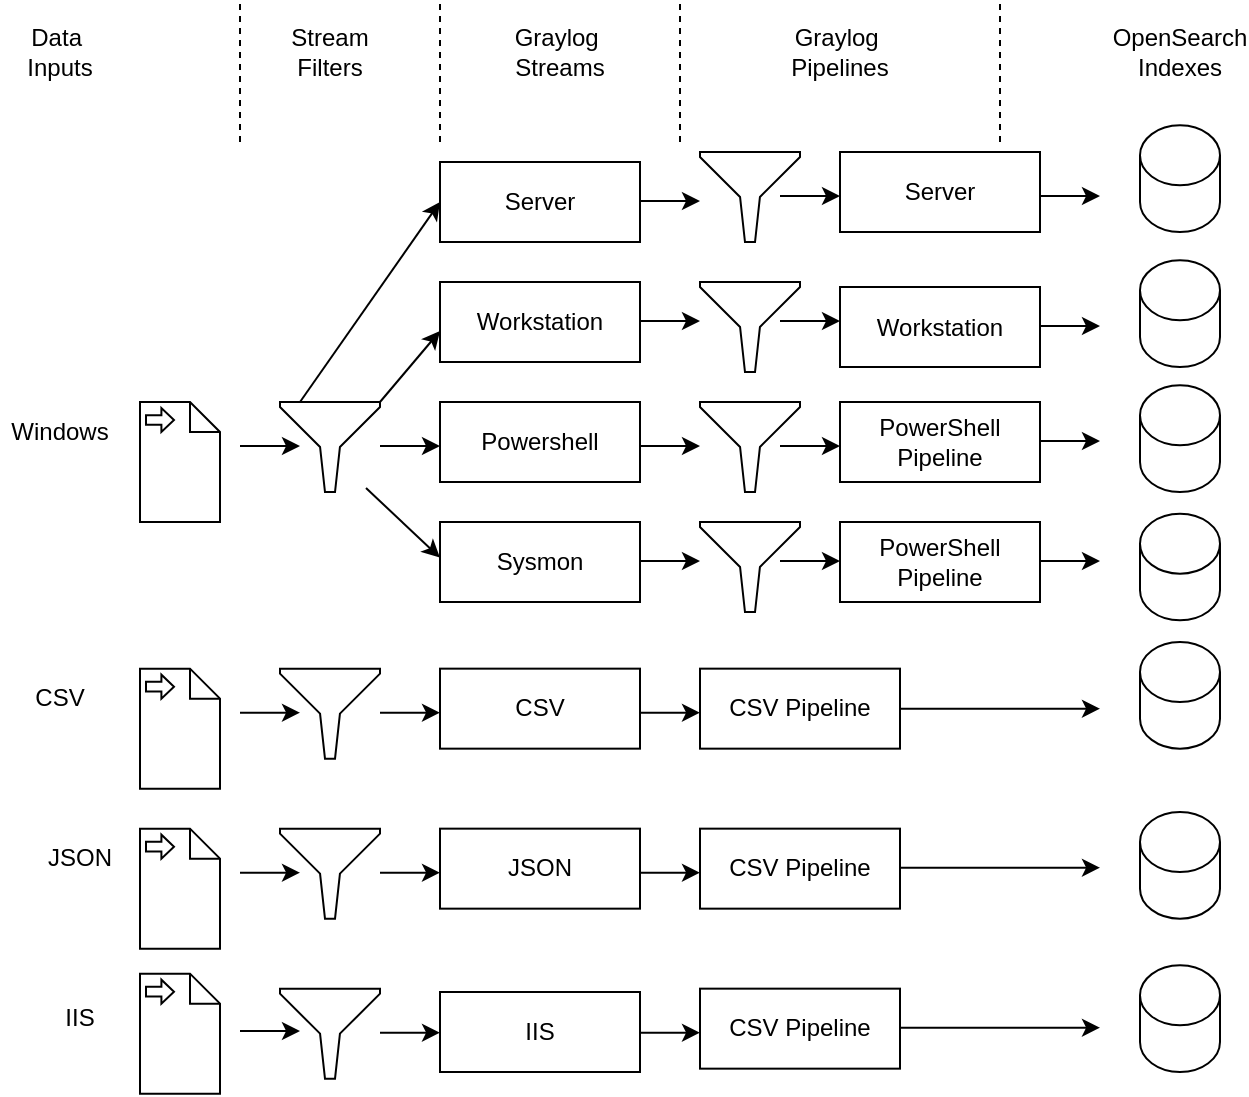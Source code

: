 <mxfile version="24.4.13" type="device">
  <diagram name="Page-1" id="p6KRbC_HjFGBbyENMxyc">
    <mxGraphModel dx="1434" dy="780" grid="1" gridSize="10" guides="1" tooltips="1" connect="1" arrows="1" fold="1" page="1" pageScale="1" pageWidth="827" pageHeight="1169" math="0" shadow="0">
      <root>
        <mxCell id="0" />
        <mxCell id="1" parent="0" />
        <mxCell id="Ccg2hkv3WtTaM1A1_1Fw-1" value="" style="shape=mxgraph.bpmn.data;labelPosition=center;verticalLabelPosition=bottom;align=center;verticalAlign=top;size=15;html=1;bpmnTransferType=input;" vertex="1" parent="1">
          <mxGeometry x="190" y="280" width="40" height="60" as="geometry" />
        </mxCell>
        <mxCell id="Ccg2hkv3WtTaM1A1_1Fw-2" value="Windows" style="text;html=1;align=center;verticalAlign=middle;whiteSpace=wrap;rounded=0;" vertex="1" parent="1">
          <mxGeometry x="120" y="280" width="60" height="30" as="geometry" />
        </mxCell>
        <mxCell id="Ccg2hkv3WtTaM1A1_1Fw-3" value="" style="shape=mxgraph.bpmn.data;labelPosition=center;verticalLabelPosition=bottom;align=center;verticalAlign=top;size=15;html=1;bpmnTransferType=input;" vertex="1" parent="1">
          <mxGeometry x="190" y="413.33" width="40" height="60" as="geometry" />
        </mxCell>
        <mxCell id="Ccg2hkv3WtTaM1A1_1Fw-4" value="" style="shape=mxgraph.bpmn.data;labelPosition=center;verticalLabelPosition=bottom;align=center;verticalAlign=top;size=15;html=1;bpmnTransferType=input;" vertex="1" parent="1">
          <mxGeometry x="190" y="493.33" width="40" height="60" as="geometry" />
        </mxCell>
        <mxCell id="Ccg2hkv3WtTaM1A1_1Fw-5" value="" style="shape=mxgraph.bpmn.data;labelPosition=center;verticalLabelPosition=bottom;align=center;verticalAlign=top;size=15;html=1;bpmnTransferType=input;" vertex="1" parent="1">
          <mxGeometry x="190" y="565.83" width="40" height="60" as="geometry" />
        </mxCell>
        <mxCell id="Ccg2hkv3WtTaM1A1_1Fw-6" value="CSV" style="text;html=1;align=center;verticalAlign=middle;whiteSpace=wrap;rounded=0;" vertex="1" parent="1">
          <mxGeometry x="120" y="413.33" width="60" height="30" as="geometry" />
        </mxCell>
        <mxCell id="Ccg2hkv3WtTaM1A1_1Fw-7" value="JSON" style="text;html=1;align=center;verticalAlign=middle;whiteSpace=wrap;rounded=0;" vertex="1" parent="1">
          <mxGeometry x="130" y="493.33" width="60" height="30" as="geometry" />
        </mxCell>
        <mxCell id="Ccg2hkv3WtTaM1A1_1Fw-8" value="IIS" style="text;html=1;align=center;verticalAlign=middle;whiteSpace=wrap;rounded=0;" vertex="1" parent="1">
          <mxGeometry x="130" y="573.33" width="60" height="30" as="geometry" />
        </mxCell>
        <mxCell id="Ccg2hkv3WtTaM1A1_1Fw-9" value="Data&amp;nbsp;&lt;div&gt;Inputs&lt;/div&gt;" style="text;html=1;align=center;verticalAlign=middle;whiteSpace=wrap;rounded=0;" vertex="1" parent="1">
          <mxGeometry x="120" y="90" width="60" height="30" as="geometry" />
        </mxCell>
        <mxCell id="Ccg2hkv3WtTaM1A1_1Fw-11" value="" style="shape=cylinder3;whiteSpace=wrap;html=1;boundedLbl=1;backgroundOutline=1;size=15;" vertex="1" parent="1">
          <mxGeometry x="690" y="400.0" width="40" height="53.33" as="geometry" />
        </mxCell>
        <mxCell id="Ccg2hkv3WtTaM1A1_1Fw-12" value="OpenSearch Indexes" style="text;html=1;align=center;verticalAlign=middle;whiteSpace=wrap;rounded=0;" vertex="1" parent="1">
          <mxGeometry x="680" y="90" width="60" height="30" as="geometry" />
        </mxCell>
        <mxCell id="Ccg2hkv3WtTaM1A1_1Fw-13" value="" style="sketch=0;aspect=fixed;pointerEvents=1;shadow=0;dashed=0;html=1;strokeColor=default;labelPosition=center;verticalLabelPosition=bottom;verticalAlign=top;align=center;fillColor=none;shape=mxgraph.mscae.enterprise.filter" vertex="1" parent="1">
          <mxGeometry x="260" y="280" width="50" height="45" as="geometry" />
        </mxCell>
        <mxCell id="Ccg2hkv3WtTaM1A1_1Fw-17" value="Powershell" style="rounded=0;whiteSpace=wrap;html=1;" vertex="1" parent="1">
          <mxGeometry x="340" y="280" width="100" height="40" as="geometry" />
        </mxCell>
        <mxCell id="Ccg2hkv3WtTaM1A1_1Fw-18" value="" style="sketch=0;aspect=fixed;pointerEvents=1;shadow=0;dashed=0;html=1;strokeColor=default;labelPosition=center;verticalLabelPosition=bottom;verticalAlign=top;align=center;fillColor=none;shape=mxgraph.mscae.enterprise.filter" vertex="1" parent="1">
          <mxGeometry x="260" y="493.33" width="50" height="45" as="geometry" />
        </mxCell>
        <mxCell id="Ccg2hkv3WtTaM1A1_1Fw-19" value="" style="sketch=0;aspect=fixed;pointerEvents=1;shadow=0;dashed=0;html=1;strokeColor=default;labelPosition=center;verticalLabelPosition=bottom;verticalAlign=top;align=center;fillColor=none;shape=mxgraph.mscae.enterprise.filter" vertex="1" parent="1">
          <mxGeometry x="260" y="413.33" width="50" height="45" as="geometry" />
        </mxCell>
        <mxCell id="Ccg2hkv3WtTaM1A1_1Fw-20" value="" style="sketch=0;aspect=fixed;pointerEvents=1;shadow=0;dashed=0;html=1;strokeColor=default;labelPosition=center;verticalLabelPosition=bottom;verticalAlign=top;align=center;fillColor=none;shape=mxgraph.mscae.enterprise.filter" vertex="1" parent="1">
          <mxGeometry x="260" y="573.33" width="50" height="45" as="geometry" />
        </mxCell>
        <mxCell id="Ccg2hkv3WtTaM1A1_1Fw-22" value="Server" style="rounded=0;whiteSpace=wrap;html=1;" vertex="1" parent="1">
          <mxGeometry x="340" y="160" width="100" height="40" as="geometry" />
        </mxCell>
        <mxCell id="Ccg2hkv3WtTaM1A1_1Fw-23" value="Workstation" style="rounded=0;whiteSpace=wrap;html=1;" vertex="1" parent="1">
          <mxGeometry x="340" y="220" width="100" height="40" as="geometry" />
        </mxCell>
        <mxCell id="Ccg2hkv3WtTaM1A1_1Fw-25" value="CSV" style="rounded=0;whiteSpace=wrap;html=1;" vertex="1" parent="1">
          <mxGeometry x="340" y="413.33" width="100" height="40" as="geometry" />
        </mxCell>
        <mxCell id="Ccg2hkv3WtTaM1A1_1Fw-26" value="JSON" style="rounded=0;whiteSpace=wrap;html=1;" vertex="1" parent="1">
          <mxGeometry x="340" y="493.33" width="100" height="40" as="geometry" />
        </mxCell>
        <mxCell id="Ccg2hkv3WtTaM1A1_1Fw-27" value="IIS" style="rounded=0;whiteSpace=wrap;html=1;" vertex="1" parent="1">
          <mxGeometry x="340" y="575" width="100" height="40" as="geometry" />
        </mxCell>
        <mxCell id="Ccg2hkv3WtTaM1A1_1Fw-28" value="" style="endArrow=classic;html=1;rounded=0;" edge="1" parent="1">
          <mxGeometry width="50" height="50" relative="1" as="geometry">
            <mxPoint x="240" y="302" as="sourcePoint" />
            <mxPoint x="270" y="302" as="targetPoint" />
          </mxGeometry>
        </mxCell>
        <mxCell id="Ccg2hkv3WtTaM1A1_1Fw-29" value="" style="endArrow=classic;html=1;rounded=0;" edge="1" parent="1">
          <mxGeometry width="50" height="50" relative="1" as="geometry">
            <mxPoint x="240" y="435.33" as="sourcePoint" />
            <mxPoint x="270" y="435.33" as="targetPoint" />
          </mxGeometry>
        </mxCell>
        <mxCell id="Ccg2hkv3WtTaM1A1_1Fw-30" value="" style="endArrow=classic;html=1;rounded=0;" edge="1" parent="1">
          <mxGeometry width="50" height="50" relative="1" as="geometry">
            <mxPoint x="240" y="515.33" as="sourcePoint" />
            <mxPoint x="270" y="515.33" as="targetPoint" />
          </mxGeometry>
        </mxCell>
        <mxCell id="Ccg2hkv3WtTaM1A1_1Fw-31" value="" style="endArrow=classic;html=1;rounded=0;" edge="1" parent="1">
          <mxGeometry width="50" height="50" relative="1" as="geometry">
            <mxPoint x="240" y="594.5" as="sourcePoint" />
            <mxPoint x="270" y="594.5" as="targetPoint" />
          </mxGeometry>
        </mxCell>
        <mxCell id="Ccg2hkv3WtTaM1A1_1Fw-32" value="" style="endArrow=classic;html=1;rounded=0;" edge="1" parent="1">
          <mxGeometry width="50" height="50" relative="1" as="geometry">
            <mxPoint x="310" y="302" as="sourcePoint" />
            <mxPoint x="340" y="302" as="targetPoint" />
          </mxGeometry>
        </mxCell>
        <mxCell id="Ccg2hkv3WtTaM1A1_1Fw-33" value="" style="endArrow=classic;html=1;rounded=0;" edge="1" parent="1">
          <mxGeometry width="50" height="50" relative="1" as="geometry">
            <mxPoint x="310" y="435.33" as="sourcePoint" />
            <mxPoint x="340" y="435.33" as="targetPoint" />
          </mxGeometry>
        </mxCell>
        <mxCell id="Ccg2hkv3WtTaM1A1_1Fw-34" value="" style="endArrow=classic;html=1;rounded=0;" edge="1" parent="1">
          <mxGeometry width="50" height="50" relative="1" as="geometry">
            <mxPoint x="310" y="515.33" as="sourcePoint" />
            <mxPoint x="340" y="515.33" as="targetPoint" />
          </mxGeometry>
        </mxCell>
        <mxCell id="Ccg2hkv3WtTaM1A1_1Fw-35" value="" style="endArrow=classic;html=1;rounded=0;" edge="1" parent="1">
          <mxGeometry width="50" height="50" relative="1" as="geometry">
            <mxPoint x="310" y="595.33" as="sourcePoint" />
            <mxPoint x="340" y="595.33" as="targetPoint" />
          </mxGeometry>
        </mxCell>
        <mxCell id="Ccg2hkv3WtTaM1A1_1Fw-36" value="" style="endArrow=classic;html=1;rounded=0;entryX=0;entryY=0.5;entryDx=0;entryDy=0;" edge="1" parent="1" target="Ccg2hkv3WtTaM1A1_1Fw-22">
          <mxGeometry width="50" height="50" relative="1" as="geometry">
            <mxPoint x="270" y="280" as="sourcePoint" />
            <mxPoint x="320" y="189.5" as="targetPoint" />
          </mxGeometry>
        </mxCell>
        <mxCell id="Ccg2hkv3WtTaM1A1_1Fw-37" value="" style="endArrow=classic;html=1;rounded=0;exitX=1;exitY=0;exitDx=0;exitDy=0;exitPerimeter=0;" edge="1" parent="1" source="Ccg2hkv3WtTaM1A1_1Fw-13">
          <mxGeometry width="50" height="50" relative="1" as="geometry">
            <mxPoint x="310" y="244.5" as="sourcePoint" />
            <mxPoint x="340" y="244.5" as="targetPoint" />
          </mxGeometry>
        </mxCell>
        <mxCell id="Ccg2hkv3WtTaM1A1_1Fw-38" value="" style="endArrow=classic;html=1;rounded=0;" edge="1" parent="1">
          <mxGeometry width="50" height="50" relative="1" as="geometry">
            <mxPoint x="440" y="435.33" as="sourcePoint" />
            <mxPoint x="470" y="435.33" as="targetPoint" />
          </mxGeometry>
        </mxCell>
        <mxCell id="Ccg2hkv3WtTaM1A1_1Fw-39" value="" style="endArrow=classic;html=1;rounded=0;" edge="1" parent="1">
          <mxGeometry width="50" height="50" relative="1" as="geometry">
            <mxPoint x="440" y="515.33" as="sourcePoint" />
            <mxPoint x="470" y="515.33" as="targetPoint" />
          </mxGeometry>
        </mxCell>
        <mxCell id="Ccg2hkv3WtTaM1A1_1Fw-40" value="" style="endArrow=classic;html=1;rounded=0;" edge="1" parent="1">
          <mxGeometry width="50" height="50" relative="1" as="geometry">
            <mxPoint x="440" y="595.33" as="sourcePoint" />
            <mxPoint x="470" y="595.33" as="targetPoint" />
          </mxGeometry>
        </mxCell>
        <mxCell id="Ccg2hkv3WtTaM1A1_1Fw-41" value="" style="endArrow=classic;html=1;rounded=0;" edge="1" parent="1">
          <mxGeometry width="50" height="50" relative="1" as="geometry">
            <mxPoint x="440" y="302" as="sourcePoint" />
            <mxPoint x="470" y="302" as="targetPoint" />
          </mxGeometry>
        </mxCell>
        <mxCell id="Ccg2hkv3WtTaM1A1_1Fw-42" value="" style="endArrow=classic;html=1;rounded=0;" edge="1" parent="1">
          <mxGeometry width="50" height="50" relative="1" as="geometry">
            <mxPoint x="440" y="239.5" as="sourcePoint" />
            <mxPoint x="470" y="239.5" as="targetPoint" />
          </mxGeometry>
        </mxCell>
        <mxCell id="Ccg2hkv3WtTaM1A1_1Fw-43" value="" style="endArrow=classic;html=1;rounded=0;" edge="1" parent="1">
          <mxGeometry width="50" height="50" relative="1" as="geometry">
            <mxPoint x="440" y="179.5" as="sourcePoint" />
            <mxPoint x="470" y="179.5" as="targetPoint" />
          </mxGeometry>
        </mxCell>
        <mxCell id="Ccg2hkv3WtTaM1A1_1Fw-45" value="Stream Filters" style="text;html=1;align=center;verticalAlign=middle;whiteSpace=wrap;rounded=0;" vertex="1" parent="1">
          <mxGeometry x="255" y="90" width="60" height="30" as="geometry" />
        </mxCell>
        <mxCell id="Ccg2hkv3WtTaM1A1_1Fw-46" value="Graylog&amp;nbsp;&lt;div&gt;Streams&lt;/div&gt;" style="text;html=1;align=center;verticalAlign=middle;whiteSpace=wrap;rounded=0;" vertex="1" parent="1">
          <mxGeometry x="370" y="90" width="60" height="30" as="geometry" />
        </mxCell>
        <mxCell id="Ccg2hkv3WtTaM1A1_1Fw-47" value="CSV Pipeline" style="rounded=0;whiteSpace=wrap;html=1;" vertex="1" parent="1">
          <mxGeometry x="470" y="493.33" width="100" height="40" as="geometry" />
        </mxCell>
        <mxCell id="Ccg2hkv3WtTaM1A1_1Fw-48" value="CSV Pipeline" style="rounded=0;whiteSpace=wrap;html=1;" vertex="1" parent="1">
          <mxGeometry x="470" y="413.33" width="100" height="40" as="geometry" />
        </mxCell>
        <mxCell id="Ccg2hkv3WtTaM1A1_1Fw-49" value="PowerShell Pipeline" style="rounded=0;whiteSpace=wrap;html=1;" vertex="1" parent="1">
          <mxGeometry x="540" y="280" width="100" height="40" as="geometry" />
        </mxCell>
        <mxCell id="Ccg2hkv3WtTaM1A1_1Fw-50" value="Workstation" style="rounded=0;whiteSpace=wrap;html=1;" vertex="1" parent="1">
          <mxGeometry x="540" y="222.5" width="100" height="40" as="geometry" />
        </mxCell>
        <mxCell id="Ccg2hkv3WtTaM1A1_1Fw-51" value="Server" style="rounded=0;whiteSpace=wrap;html=1;" vertex="1" parent="1">
          <mxGeometry x="540" y="155" width="100" height="40" as="geometry" />
        </mxCell>
        <mxCell id="Ccg2hkv3WtTaM1A1_1Fw-52" value="Graylog&amp;nbsp;&lt;div&gt;Pipelines&lt;/div&gt;" style="text;html=1;align=center;verticalAlign=middle;whiteSpace=wrap;rounded=0;" vertex="1" parent="1">
          <mxGeometry x="510" y="90" width="60" height="30" as="geometry" />
        </mxCell>
        <mxCell id="Ccg2hkv3WtTaM1A1_1Fw-53" value="" style="sketch=0;aspect=fixed;pointerEvents=1;shadow=0;dashed=0;html=1;strokeColor=default;labelPosition=center;verticalLabelPosition=bottom;verticalAlign=top;align=center;fillColor=none;shape=mxgraph.mscae.enterprise.filter" vertex="1" parent="1">
          <mxGeometry x="470" y="155" width="50" height="45" as="geometry" />
        </mxCell>
        <mxCell id="Ccg2hkv3WtTaM1A1_1Fw-55" value="" style="sketch=0;aspect=fixed;pointerEvents=1;shadow=0;dashed=0;html=1;strokeColor=default;labelPosition=center;verticalLabelPosition=bottom;verticalAlign=top;align=center;fillColor=none;shape=mxgraph.mscae.enterprise.filter" vertex="1" parent="1">
          <mxGeometry x="470" y="220" width="50" height="45" as="geometry" />
        </mxCell>
        <mxCell id="Ccg2hkv3WtTaM1A1_1Fw-56" value="" style="sketch=0;aspect=fixed;pointerEvents=1;shadow=0;dashed=0;html=1;strokeColor=default;labelPosition=center;verticalLabelPosition=bottom;verticalAlign=top;align=center;fillColor=none;shape=mxgraph.mscae.enterprise.filter" vertex="1" parent="1">
          <mxGeometry x="470" y="280" width="50" height="45" as="geometry" />
        </mxCell>
        <mxCell id="Ccg2hkv3WtTaM1A1_1Fw-57" value="" style="endArrow=classic;html=1;rounded=0;" edge="1" parent="1">
          <mxGeometry width="50" height="50" relative="1" as="geometry">
            <mxPoint x="510" y="177" as="sourcePoint" />
            <mxPoint x="540" y="177" as="targetPoint" />
          </mxGeometry>
        </mxCell>
        <mxCell id="Ccg2hkv3WtTaM1A1_1Fw-58" value="" style="endArrow=classic;html=1;rounded=0;" edge="1" parent="1">
          <mxGeometry width="50" height="50" relative="1" as="geometry">
            <mxPoint x="510" y="239.5" as="sourcePoint" />
            <mxPoint x="540" y="239.5" as="targetPoint" />
          </mxGeometry>
        </mxCell>
        <mxCell id="Ccg2hkv3WtTaM1A1_1Fw-59" value="" style="endArrow=classic;html=1;rounded=0;" edge="1" parent="1">
          <mxGeometry width="50" height="50" relative="1" as="geometry">
            <mxPoint x="510" y="302" as="sourcePoint" />
            <mxPoint x="540" y="302" as="targetPoint" />
          </mxGeometry>
        </mxCell>
        <mxCell id="Ccg2hkv3WtTaM1A1_1Fw-60" value="" style="shape=cylinder3;whiteSpace=wrap;html=1;boundedLbl=1;backgroundOutline=1;size=15;" vertex="1" parent="1">
          <mxGeometry x="690" y="141.67" width="40" height="53.33" as="geometry" />
        </mxCell>
        <mxCell id="Ccg2hkv3WtTaM1A1_1Fw-61" value="" style="shape=cylinder3;whiteSpace=wrap;html=1;boundedLbl=1;backgroundOutline=1;size=15;" vertex="1" parent="1">
          <mxGeometry x="690" y="209.17" width="40" height="53.33" as="geometry" />
        </mxCell>
        <mxCell id="Ccg2hkv3WtTaM1A1_1Fw-62" value="" style="shape=cylinder3;whiteSpace=wrap;html=1;boundedLbl=1;backgroundOutline=1;size=15;" vertex="1" parent="1">
          <mxGeometry x="690" y="271.67" width="40" height="53.33" as="geometry" />
        </mxCell>
        <mxCell id="Ccg2hkv3WtTaM1A1_1Fw-63" value="" style="shape=cylinder3;whiteSpace=wrap;html=1;boundedLbl=1;backgroundOutline=1;size=15;" vertex="1" parent="1">
          <mxGeometry x="690" y="485" width="40" height="53.33" as="geometry" />
        </mxCell>
        <mxCell id="Ccg2hkv3WtTaM1A1_1Fw-64" value="" style="shape=cylinder3;whiteSpace=wrap;html=1;boundedLbl=1;backgroundOutline=1;size=15;" vertex="1" parent="1">
          <mxGeometry x="690" y="561.66" width="40" height="53.33" as="geometry" />
        </mxCell>
        <mxCell id="Ccg2hkv3WtTaM1A1_1Fw-65" value="CSV Pipeline" style="rounded=0;whiteSpace=wrap;html=1;" vertex="1" parent="1">
          <mxGeometry x="470" y="573.33" width="100" height="40" as="geometry" />
        </mxCell>
        <mxCell id="Ccg2hkv3WtTaM1A1_1Fw-66" value="" style="endArrow=classic;html=1;rounded=0;" edge="1" parent="1">
          <mxGeometry width="50" height="50" relative="1" as="geometry">
            <mxPoint x="640" y="177" as="sourcePoint" />
            <mxPoint x="670" y="177" as="targetPoint" />
          </mxGeometry>
        </mxCell>
        <mxCell id="Ccg2hkv3WtTaM1A1_1Fw-67" value="" style="endArrow=classic;html=1;rounded=0;" edge="1" parent="1">
          <mxGeometry width="50" height="50" relative="1" as="geometry">
            <mxPoint x="640" y="242" as="sourcePoint" />
            <mxPoint x="670" y="242" as="targetPoint" />
          </mxGeometry>
        </mxCell>
        <mxCell id="Ccg2hkv3WtTaM1A1_1Fw-68" value="" style="endArrow=classic;html=1;rounded=0;" edge="1" parent="1">
          <mxGeometry width="50" height="50" relative="1" as="geometry">
            <mxPoint x="640" y="299.5" as="sourcePoint" />
            <mxPoint x="670" y="299.5" as="targetPoint" />
          </mxGeometry>
        </mxCell>
        <mxCell id="Ccg2hkv3WtTaM1A1_1Fw-69" value="" style="endArrow=classic;html=1;rounded=0;exitX=1;exitY=0.5;exitDx=0;exitDy=0;" edge="1" parent="1" source="Ccg2hkv3WtTaM1A1_1Fw-48">
          <mxGeometry width="50" height="50" relative="1" as="geometry">
            <mxPoint x="610" y="363.33" as="sourcePoint" />
            <mxPoint x="670" y="433.33" as="targetPoint" />
          </mxGeometry>
        </mxCell>
        <mxCell id="Ccg2hkv3WtTaM1A1_1Fw-70" value="" style="endArrow=classic;html=1;rounded=0;exitX=1;exitY=0.5;exitDx=0;exitDy=0;" edge="1" parent="1">
          <mxGeometry width="50" height="50" relative="1" as="geometry">
            <mxPoint x="570" y="512.83" as="sourcePoint" />
            <mxPoint x="670" y="512.83" as="targetPoint" />
          </mxGeometry>
        </mxCell>
        <mxCell id="Ccg2hkv3WtTaM1A1_1Fw-71" value="" style="endArrow=classic;html=1;rounded=0;exitX=1;exitY=0.5;exitDx=0;exitDy=0;" edge="1" parent="1">
          <mxGeometry width="50" height="50" relative="1" as="geometry">
            <mxPoint x="570" y="592.83" as="sourcePoint" />
            <mxPoint x="670" y="592.83" as="targetPoint" />
          </mxGeometry>
        </mxCell>
        <mxCell id="Ccg2hkv3WtTaM1A1_1Fw-72" value="" style="endArrow=none;dashed=1;html=1;rounded=0;" edge="1" parent="1">
          <mxGeometry width="50" height="50" relative="1" as="geometry">
            <mxPoint x="240" y="150" as="sourcePoint" />
            <mxPoint x="240" y="80" as="targetPoint" />
          </mxGeometry>
        </mxCell>
        <mxCell id="Ccg2hkv3WtTaM1A1_1Fw-73" value="" style="endArrow=none;dashed=1;html=1;rounded=0;" edge="1" parent="1">
          <mxGeometry width="50" height="50" relative="1" as="geometry">
            <mxPoint x="340" y="150" as="sourcePoint" />
            <mxPoint x="340" y="80" as="targetPoint" />
          </mxGeometry>
        </mxCell>
        <mxCell id="Ccg2hkv3WtTaM1A1_1Fw-74" value="" style="endArrow=none;dashed=1;html=1;rounded=0;" edge="1" parent="1">
          <mxGeometry width="50" height="50" relative="1" as="geometry">
            <mxPoint x="460" y="150" as="sourcePoint" />
            <mxPoint x="460" y="80" as="targetPoint" />
          </mxGeometry>
        </mxCell>
        <mxCell id="Ccg2hkv3WtTaM1A1_1Fw-75" value="" style="endArrow=none;dashed=1;html=1;rounded=0;" edge="1" parent="1">
          <mxGeometry width="50" height="50" relative="1" as="geometry">
            <mxPoint x="620" y="150" as="sourcePoint" />
            <mxPoint x="620" y="80" as="targetPoint" />
          </mxGeometry>
        </mxCell>
        <mxCell id="Ccg2hkv3WtTaM1A1_1Fw-76" value="Sysmon" style="rounded=0;whiteSpace=wrap;html=1;" vertex="1" parent="1">
          <mxGeometry x="340" y="340" width="100" height="40" as="geometry" />
        </mxCell>
        <mxCell id="Ccg2hkv3WtTaM1A1_1Fw-77" value="" style="endArrow=classic;html=1;rounded=0;" edge="1" parent="1">
          <mxGeometry width="50" height="50" relative="1" as="geometry">
            <mxPoint x="640" y="359.5" as="sourcePoint" />
            <mxPoint x="670" y="359.5" as="targetPoint" />
          </mxGeometry>
        </mxCell>
        <mxCell id="Ccg2hkv3WtTaM1A1_1Fw-78" value="" style="endArrow=classic;html=1;rounded=0;" edge="1" parent="1">
          <mxGeometry width="50" height="50" relative="1" as="geometry">
            <mxPoint x="510" y="359.5" as="sourcePoint" />
            <mxPoint x="540" y="359.5" as="targetPoint" />
          </mxGeometry>
        </mxCell>
        <mxCell id="Ccg2hkv3WtTaM1A1_1Fw-79" value="" style="endArrow=classic;html=1;rounded=0;" edge="1" parent="1">
          <mxGeometry width="50" height="50" relative="1" as="geometry">
            <mxPoint x="440" y="359.5" as="sourcePoint" />
            <mxPoint x="470" y="359.5" as="targetPoint" />
          </mxGeometry>
        </mxCell>
        <mxCell id="Ccg2hkv3WtTaM1A1_1Fw-80" value="" style="sketch=0;aspect=fixed;pointerEvents=1;shadow=0;dashed=0;html=1;strokeColor=default;labelPosition=center;verticalLabelPosition=bottom;verticalAlign=top;align=center;fillColor=none;shape=mxgraph.mscae.enterprise.filter" vertex="1" parent="1">
          <mxGeometry x="470" y="340" width="50" height="45" as="geometry" />
        </mxCell>
        <mxCell id="Ccg2hkv3WtTaM1A1_1Fw-81" value="PowerShell Pipeline" style="rounded=0;whiteSpace=wrap;html=1;" vertex="1" parent="1">
          <mxGeometry x="540" y="340" width="100" height="40" as="geometry" />
        </mxCell>
        <mxCell id="Ccg2hkv3WtTaM1A1_1Fw-82" value="" style="shape=cylinder3;whiteSpace=wrap;html=1;boundedLbl=1;backgroundOutline=1;size=15;" vertex="1" parent="1">
          <mxGeometry x="690" y="335.84" width="40" height="53.33" as="geometry" />
        </mxCell>
        <mxCell id="Ccg2hkv3WtTaM1A1_1Fw-84" value="" style="endArrow=classic;html=1;rounded=0;exitX=0.86;exitY=0.956;exitDx=0;exitDy=0;exitPerimeter=0;" edge="1" parent="1" source="Ccg2hkv3WtTaM1A1_1Fw-13">
          <mxGeometry width="50" height="50" relative="1" as="geometry">
            <mxPoint x="310" y="393.33" as="sourcePoint" />
            <mxPoint x="340" y="357.83" as="targetPoint" />
          </mxGeometry>
        </mxCell>
      </root>
    </mxGraphModel>
  </diagram>
</mxfile>
